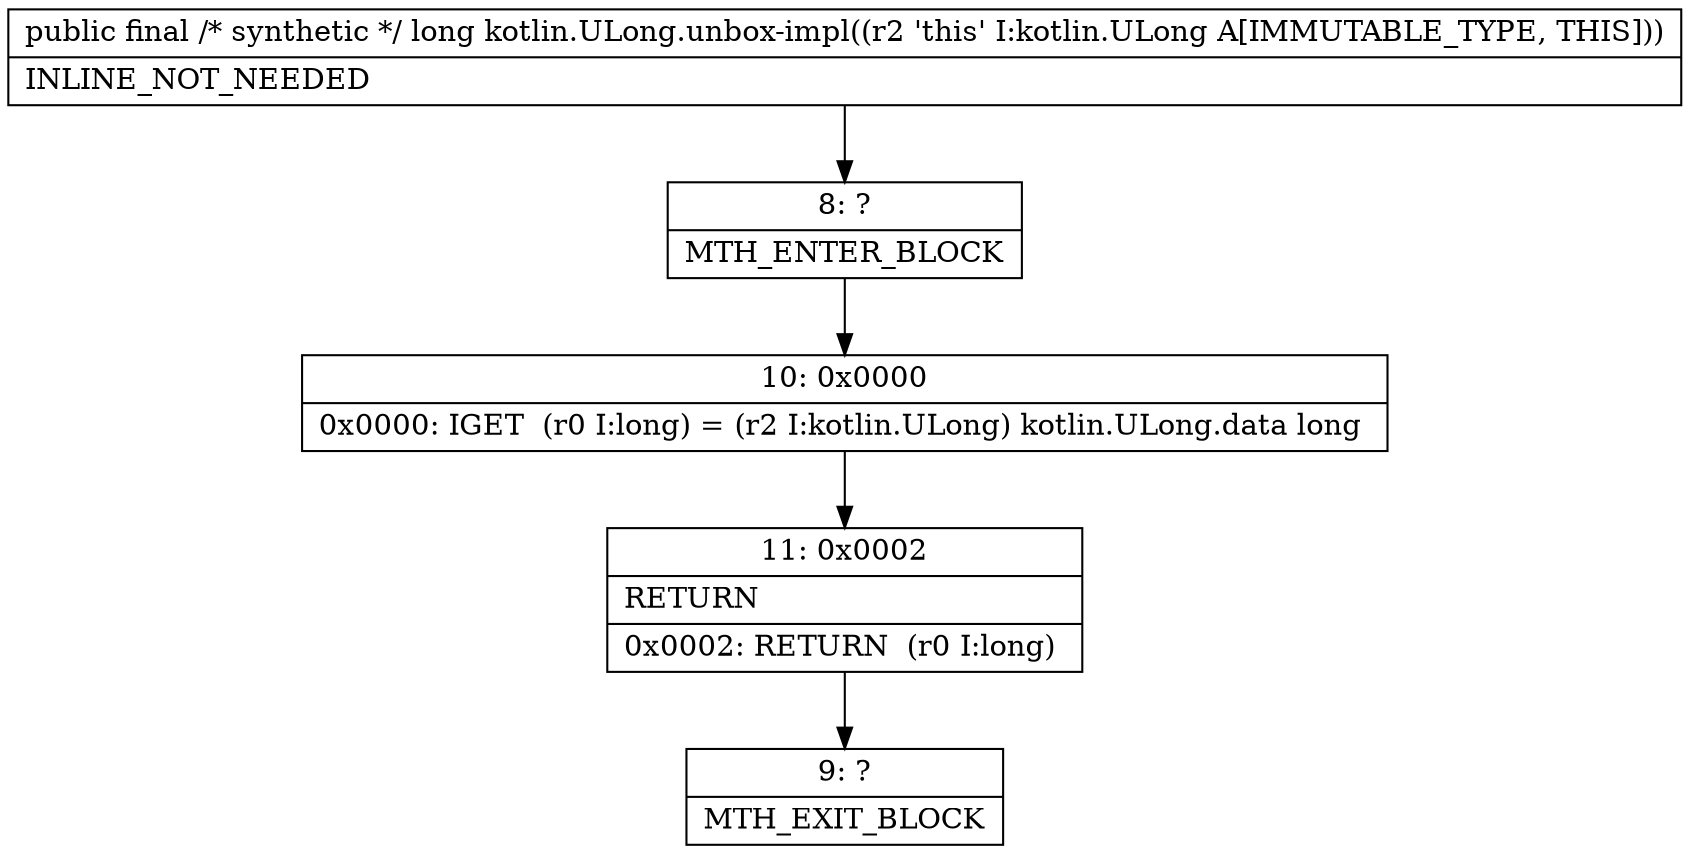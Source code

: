digraph "CFG forkotlin.ULong.unbox\-impl()J" {
Node_8 [shape=record,label="{8\:\ ?|MTH_ENTER_BLOCK\l}"];
Node_10 [shape=record,label="{10\:\ 0x0000|0x0000: IGET  (r0 I:long) = (r2 I:kotlin.ULong) kotlin.ULong.data long \l}"];
Node_11 [shape=record,label="{11\:\ 0x0002|RETURN\l|0x0002: RETURN  (r0 I:long) \l}"];
Node_9 [shape=record,label="{9\:\ ?|MTH_EXIT_BLOCK\l}"];
MethodNode[shape=record,label="{public final \/* synthetic *\/ long kotlin.ULong.unbox\-impl((r2 'this' I:kotlin.ULong A[IMMUTABLE_TYPE, THIS]))  | INLINE_NOT_NEEDED\l}"];
MethodNode -> Node_8;Node_8 -> Node_10;
Node_10 -> Node_11;
Node_11 -> Node_9;
}

